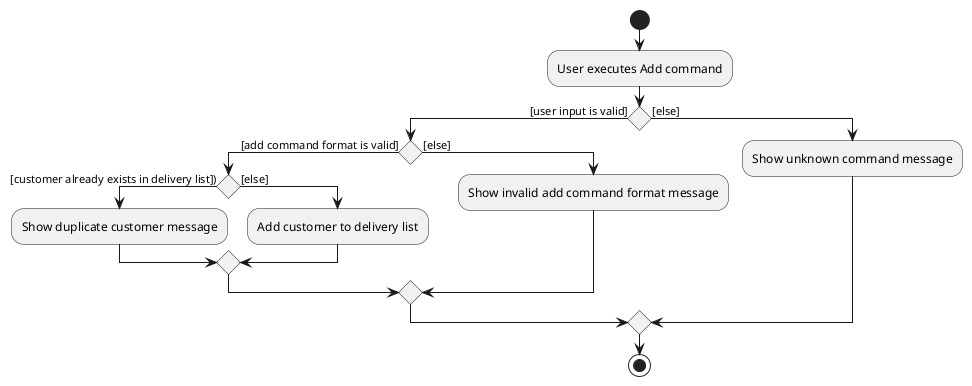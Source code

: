 @startuml
'https://plantuml.com/activity-diagram-beta

start
:User executes Add command;
if () then ([user input is valid])
    if () then ([add command format is valid])
        if () then ([customer already exists in delivery list]))
            :Show duplicate customer message;
        else ([else])
            :Add customer to delivery list;
        endif
    else ([else])
        :Show invalid add command format message;
    endif
else ([else])
    :Show unknown command message;
endif
stop
@enduml
